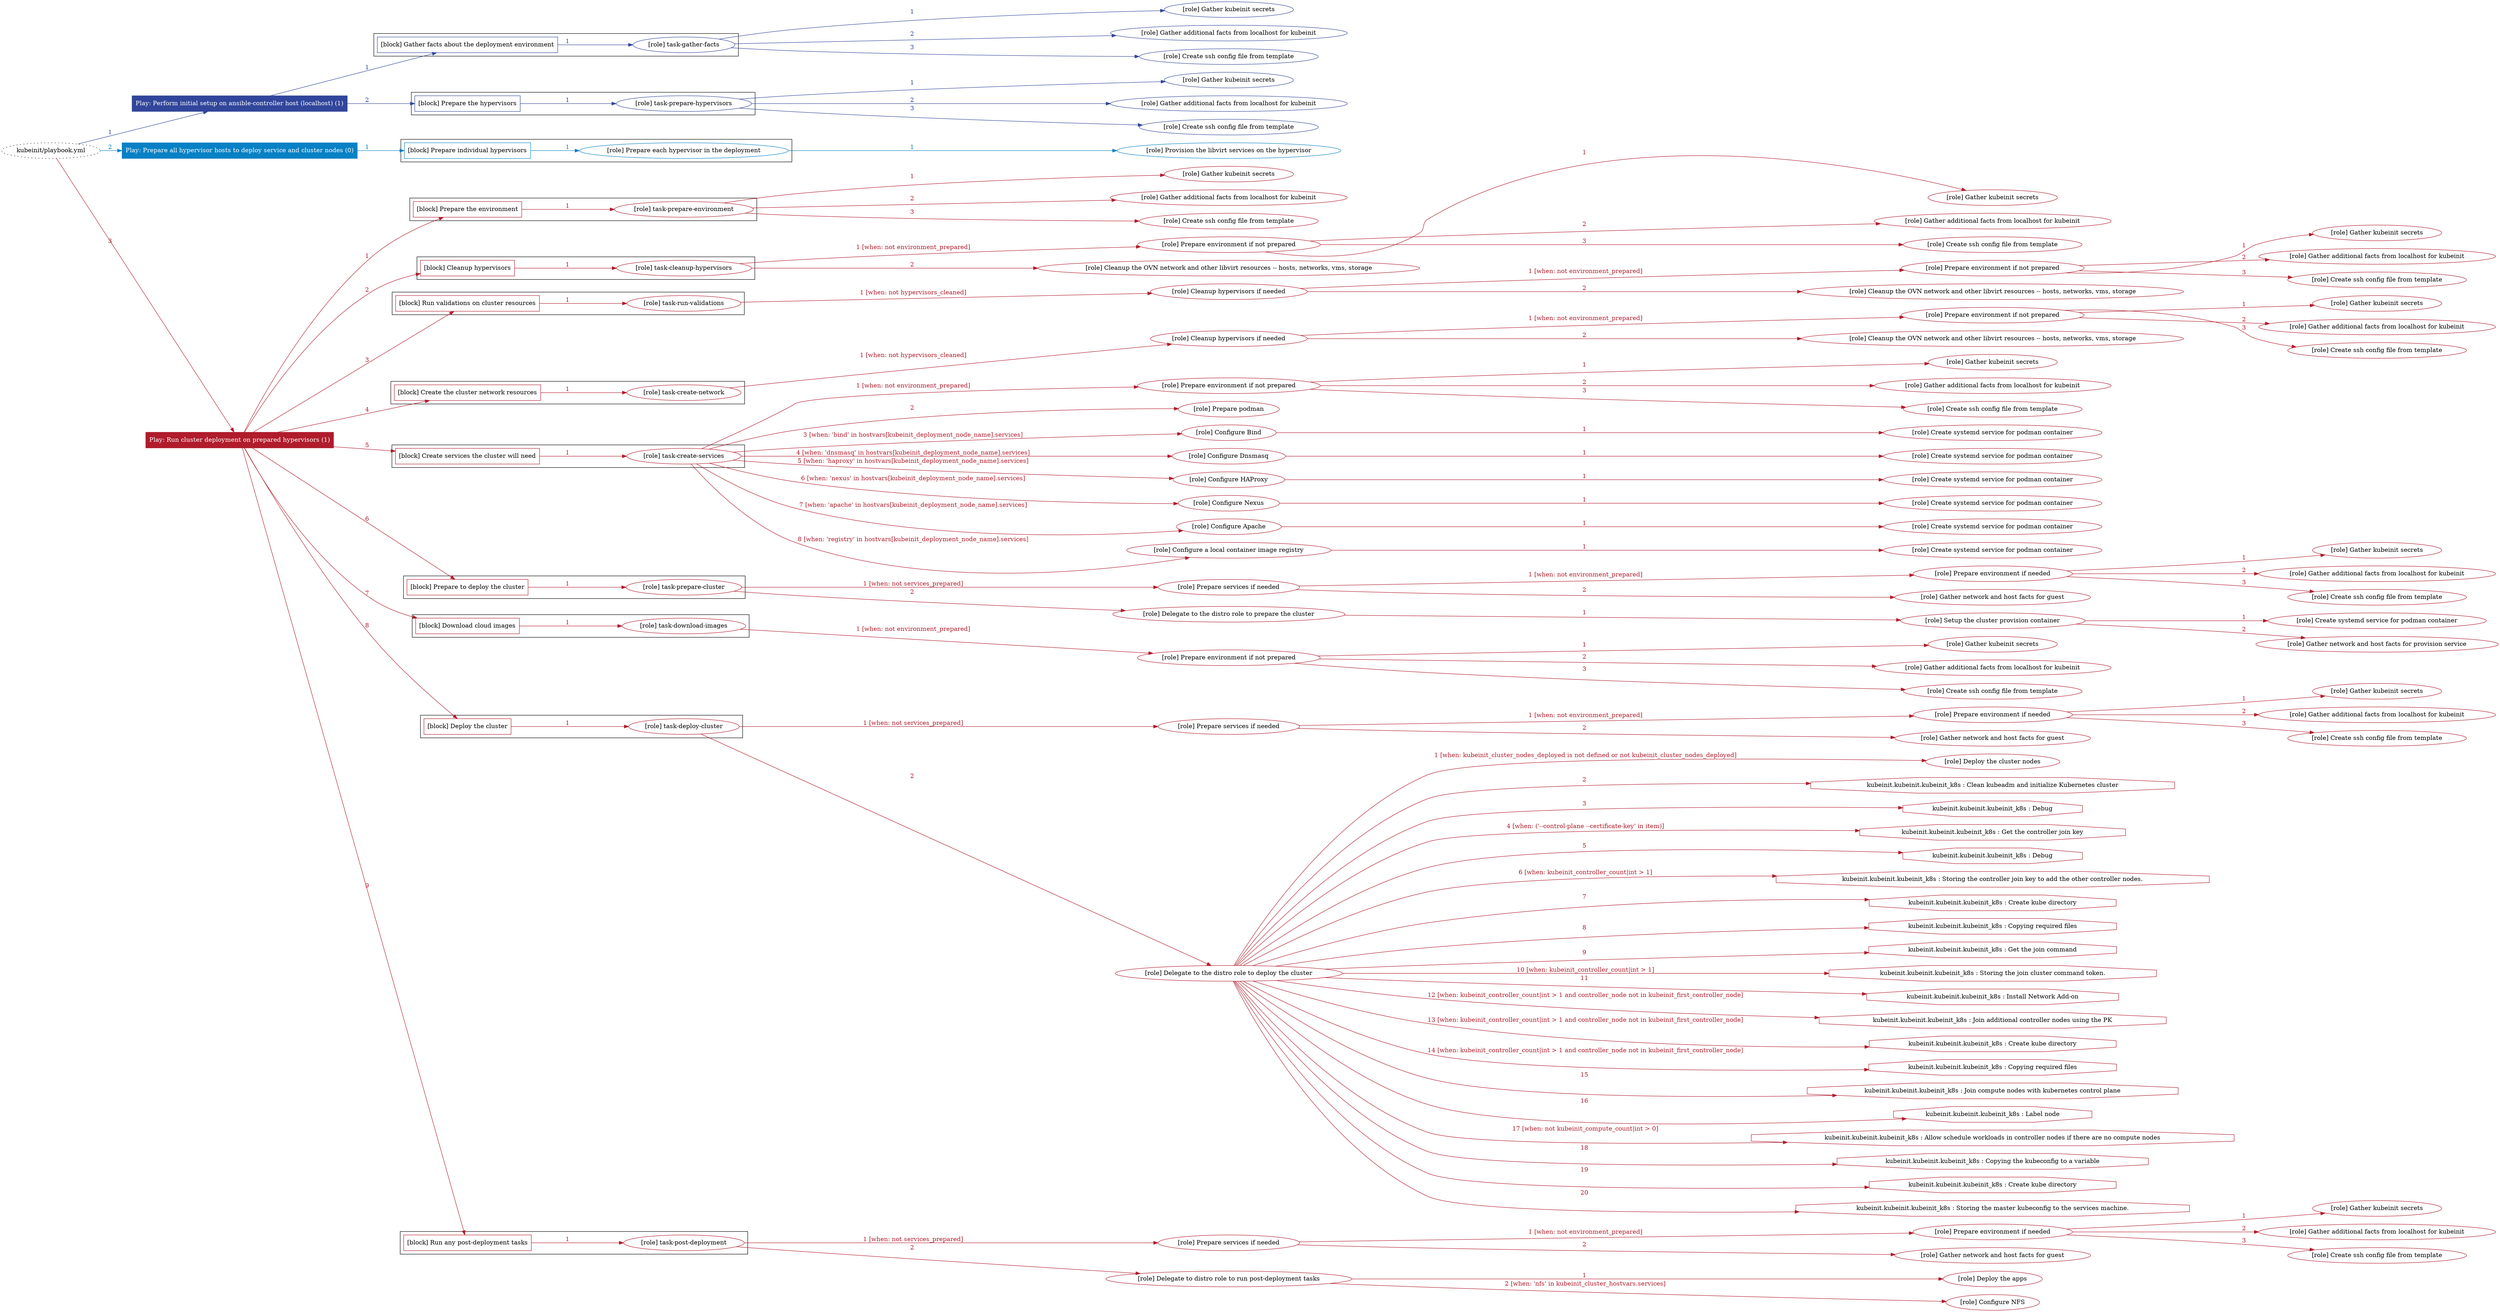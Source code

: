 digraph {
	graph [concentrate=true ordering=in rankdir=LR ratio=fill]
	edge [esep=5 sep=10]
	"kubeinit/playbook.yml" [URL="/home/runner/work/kubeinit/kubeinit/kubeinit/playbook.yml" id=playbook_0eb442af style=dotted]
	play_95804817 [label="Play: Perform initial setup on ansible-controller host (localhost) (1)" URL="/home/runner/work/kubeinit/kubeinit/kubeinit/playbook.yml" color="#31469b" fontcolor="#ffffff" id=play_95804817 shape=box style=filled tooltip=localhost]
	"kubeinit/playbook.yml" -> play_95804817 [label="1 " color="#31469b" fontcolor="#31469b" id=edge_9479d110 labeltooltip="1 " tooltip="1 "]
	subgraph "Gather kubeinit secrets" {
		role_e8ce3a99 [label="[role] Gather kubeinit secrets" URL="/home/runner/.ansible/collections/ansible_collections/kubeinit/kubeinit/roles/kubeinit_prepare/tasks/gather_kubeinit_facts.yml" color="#31469b" id=role_e8ce3a99 tooltip="Gather kubeinit secrets"]
	}
	subgraph "Gather additional facts from localhost for kubeinit" {
		role_214d1dad [label="[role] Gather additional facts from localhost for kubeinit" URL="/home/runner/.ansible/collections/ansible_collections/kubeinit/kubeinit/roles/kubeinit_prepare/tasks/gather_kubeinit_facts.yml" color="#31469b" id=role_214d1dad tooltip="Gather additional facts from localhost for kubeinit"]
	}
	subgraph "Create ssh config file from template" {
		role_133b3750 [label="[role] Create ssh config file from template" URL="/home/runner/.ansible/collections/ansible_collections/kubeinit/kubeinit/roles/kubeinit_prepare/tasks/gather_kubeinit_facts.yml" color="#31469b" id=role_133b3750 tooltip="Create ssh config file from template"]
	}
	subgraph "task-gather-facts" {
		role_53298c01 [label="[role] task-gather-facts" URL="/home/runner/work/kubeinit/kubeinit/kubeinit/playbook.yml" color="#31469b" id=role_53298c01 tooltip="task-gather-facts"]
		role_53298c01 -> role_e8ce3a99 [label="1 " color="#31469b" fontcolor="#31469b" id=edge_99bdfc5a labeltooltip="1 " tooltip="1 "]
		role_53298c01 -> role_214d1dad [label="2 " color="#31469b" fontcolor="#31469b" id=edge_6bdae317 labeltooltip="2 " tooltip="2 "]
		role_53298c01 -> role_133b3750 [label="3 " color="#31469b" fontcolor="#31469b" id=edge_5dad6ab0 labeltooltip="3 " tooltip="3 "]
	}
	subgraph "Gather kubeinit secrets" {
		role_49fb01e7 [label="[role] Gather kubeinit secrets" URL="/home/runner/.ansible/collections/ansible_collections/kubeinit/kubeinit/roles/kubeinit_prepare/tasks/gather_kubeinit_facts.yml" color="#31469b" id=role_49fb01e7 tooltip="Gather kubeinit secrets"]
	}
	subgraph "Gather additional facts from localhost for kubeinit" {
		role_396bc364 [label="[role] Gather additional facts from localhost for kubeinit" URL="/home/runner/.ansible/collections/ansible_collections/kubeinit/kubeinit/roles/kubeinit_prepare/tasks/gather_kubeinit_facts.yml" color="#31469b" id=role_396bc364 tooltip="Gather additional facts from localhost for kubeinit"]
	}
	subgraph "Create ssh config file from template" {
		role_4c8d896c [label="[role] Create ssh config file from template" URL="/home/runner/.ansible/collections/ansible_collections/kubeinit/kubeinit/roles/kubeinit_prepare/tasks/gather_kubeinit_facts.yml" color="#31469b" id=role_4c8d896c tooltip="Create ssh config file from template"]
	}
	subgraph "task-prepare-hypervisors" {
		role_f49b66de [label="[role] task-prepare-hypervisors" URL="/home/runner/work/kubeinit/kubeinit/kubeinit/playbook.yml" color="#31469b" id=role_f49b66de tooltip="task-prepare-hypervisors"]
		role_f49b66de -> role_49fb01e7 [label="1 " color="#31469b" fontcolor="#31469b" id=edge_04e3ec0f labeltooltip="1 " tooltip="1 "]
		role_f49b66de -> role_396bc364 [label="2 " color="#31469b" fontcolor="#31469b" id=edge_9078ee16 labeltooltip="2 " tooltip="2 "]
		role_f49b66de -> role_4c8d896c [label="3 " color="#31469b" fontcolor="#31469b" id=edge_95c1624a labeltooltip="3 " tooltip="3 "]
	}
	subgraph "Play: Perform initial setup on ansible-controller host (localhost) (1)" {
		play_95804817 -> block_e624abc0 [label=1 color="#31469b" fontcolor="#31469b" id=edge_85c1f0ad labeltooltip=1 tooltip=1]
		subgraph cluster_block_e624abc0 {
			block_e624abc0 [label="[block] Gather facts about the deployment environment" URL="/home/runner/work/kubeinit/kubeinit/kubeinit/playbook.yml" color="#31469b" id=block_e624abc0 labeltooltip="Gather facts about the deployment environment" shape=box tooltip="Gather facts about the deployment environment"]
			block_e624abc0 -> role_53298c01 [label="1 " color="#31469b" fontcolor="#31469b" id=edge_47c4faf5 labeltooltip="1 " tooltip="1 "]
		}
		play_95804817 -> block_b1e60c96 [label=2 color="#31469b" fontcolor="#31469b" id=edge_54ed72d5 labeltooltip=2 tooltip=2]
		subgraph cluster_block_b1e60c96 {
			block_b1e60c96 [label="[block] Prepare the hypervisors" URL="/home/runner/work/kubeinit/kubeinit/kubeinit/playbook.yml" color="#31469b" id=block_b1e60c96 labeltooltip="Prepare the hypervisors" shape=box tooltip="Prepare the hypervisors"]
			block_b1e60c96 -> role_f49b66de [label="1 " color="#31469b" fontcolor="#31469b" id=edge_98e61d36 labeltooltip="1 " tooltip="1 "]
		}
	}
	play_47789da4 [label="Play: Prepare all hypervisor hosts to deploy service and cluster nodes (0)" URL="/home/runner/work/kubeinit/kubeinit/kubeinit/playbook.yml" color="#0781c5" fontcolor="#ffffff" id=play_47789da4 shape=box style=filled tooltip="Play: Prepare all hypervisor hosts to deploy service and cluster nodes (0)"]
	"kubeinit/playbook.yml" -> play_47789da4 [label="2 " color="#0781c5" fontcolor="#0781c5" id=edge_bd697cff labeltooltip="2 " tooltip="2 "]
	subgraph "Provision the libvirt services on the hypervisor" {
		role_6ca90946 [label="[role] Provision the libvirt services on the hypervisor" URL="/home/runner/.ansible/collections/ansible_collections/kubeinit/kubeinit/roles/kubeinit_prepare/tasks/prepare_hypervisor.yml" color="#0781c5" id=role_6ca90946 tooltip="Provision the libvirt services on the hypervisor"]
	}
	subgraph "Prepare each hypervisor in the deployment" {
		role_fe4b6140 [label="[role] Prepare each hypervisor in the deployment" URL="/home/runner/work/kubeinit/kubeinit/kubeinit/playbook.yml" color="#0781c5" id=role_fe4b6140 tooltip="Prepare each hypervisor in the deployment"]
		role_fe4b6140 -> role_6ca90946 [label="1 " color="#0781c5" fontcolor="#0781c5" id=edge_54c918d4 labeltooltip="1 " tooltip="1 "]
	}
	subgraph "Play: Prepare all hypervisor hosts to deploy service and cluster nodes (0)" {
		play_47789da4 -> block_f93ae0ad [label=1 color="#0781c5" fontcolor="#0781c5" id=edge_20baba55 labeltooltip=1 tooltip=1]
		subgraph cluster_block_f93ae0ad {
			block_f93ae0ad [label="[block] Prepare individual hypervisors" URL="/home/runner/work/kubeinit/kubeinit/kubeinit/playbook.yml" color="#0781c5" id=block_f93ae0ad labeltooltip="Prepare individual hypervisors" shape=box tooltip="Prepare individual hypervisors"]
			block_f93ae0ad -> role_fe4b6140 [label="1 " color="#0781c5" fontcolor="#0781c5" id=edge_c5dd9925 labeltooltip="1 " tooltip="1 "]
		}
	}
	play_4275b460 [label="Play: Run cluster deployment on prepared hypervisors (1)" URL="/home/runner/work/kubeinit/kubeinit/kubeinit/playbook.yml" color="#b01c2c" fontcolor="#ffffff" id=play_4275b460 shape=box style=filled tooltip=localhost]
	"kubeinit/playbook.yml" -> play_4275b460 [label="3 " color="#b01c2c" fontcolor="#b01c2c" id=edge_7b3965f4 labeltooltip="3 " tooltip="3 "]
	subgraph "Gather kubeinit secrets" {
		role_8bd1e6ab [label="[role] Gather kubeinit secrets" URL="/home/runner/.ansible/collections/ansible_collections/kubeinit/kubeinit/roles/kubeinit_prepare/tasks/gather_kubeinit_facts.yml" color="#b01c2c" id=role_8bd1e6ab tooltip="Gather kubeinit secrets"]
	}
	subgraph "Gather additional facts from localhost for kubeinit" {
		role_ee1d5f4f [label="[role] Gather additional facts from localhost for kubeinit" URL="/home/runner/.ansible/collections/ansible_collections/kubeinit/kubeinit/roles/kubeinit_prepare/tasks/gather_kubeinit_facts.yml" color="#b01c2c" id=role_ee1d5f4f tooltip="Gather additional facts from localhost for kubeinit"]
	}
	subgraph "Create ssh config file from template" {
		role_38826458 [label="[role] Create ssh config file from template" URL="/home/runner/.ansible/collections/ansible_collections/kubeinit/kubeinit/roles/kubeinit_prepare/tasks/gather_kubeinit_facts.yml" color="#b01c2c" id=role_38826458 tooltip="Create ssh config file from template"]
	}
	subgraph "task-prepare-environment" {
		role_7efb2560 [label="[role] task-prepare-environment" URL="/home/runner/work/kubeinit/kubeinit/kubeinit/playbook.yml" color="#b01c2c" id=role_7efb2560 tooltip="task-prepare-environment"]
		role_7efb2560 -> role_8bd1e6ab [label="1 " color="#b01c2c" fontcolor="#b01c2c" id=edge_283d93a6 labeltooltip="1 " tooltip="1 "]
		role_7efb2560 -> role_ee1d5f4f [label="2 " color="#b01c2c" fontcolor="#b01c2c" id=edge_31c1d1be labeltooltip="2 " tooltip="2 "]
		role_7efb2560 -> role_38826458 [label="3 " color="#b01c2c" fontcolor="#b01c2c" id=edge_bac1301e labeltooltip="3 " tooltip="3 "]
	}
	subgraph "Gather kubeinit secrets" {
		role_70ea05fb [label="[role] Gather kubeinit secrets" URL="/home/runner/.ansible/collections/ansible_collections/kubeinit/kubeinit/roles/kubeinit_prepare/tasks/gather_kubeinit_facts.yml" color="#b01c2c" id=role_70ea05fb tooltip="Gather kubeinit secrets"]
	}
	subgraph "Gather additional facts from localhost for kubeinit" {
		role_fa87a6e3 [label="[role] Gather additional facts from localhost for kubeinit" URL="/home/runner/.ansible/collections/ansible_collections/kubeinit/kubeinit/roles/kubeinit_prepare/tasks/gather_kubeinit_facts.yml" color="#b01c2c" id=role_fa87a6e3 tooltip="Gather additional facts from localhost for kubeinit"]
	}
	subgraph "Create ssh config file from template" {
		role_1287da47 [label="[role] Create ssh config file from template" URL="/home/runner/.ansible/collections/ansible_collections/kubeinit/kubeinit/roles/kubeinit_prepare/tasks/gather_kubeinit_facts.yml" color="#b01c2c" id=role_1287da47 tooltip="Create ssh config file from template"]
	}
	subgraph "Prepare environment if not prepared" {
		role_363d88ca [label="[role] Prepare environment if not prepared" URL="/home/runner/.ansible/collections/ansible_collections/kubeinit/kubeinit/roles/kubeinit_prepare/tasks/cleanup_hypervisors.yml" color="#b01c2c" id=role_363d88ca tooltip="Prepare environment if not prepared"]
		role_363d88ca -> role_70ea05fb [label="1 " color="#b01c2c" fontcolor="#b01c2c" id=edge_44778d0f labeltooltip="1 " tooltip="1 "]
		role_363d88ca -> role_fa87a6e3 [label="2 " color="#b01c2c" fontcolor="#b01c2c" id=edge_e788caea labeltooltip="2 " tooltip="2 "]
		role_363d88ca -> role_1287da47 [label="3 " color="#b01c2c" fontcolor="#b01c2c" id=edge_44ad9641 labeltooltip="3 " tooltip="3 "]
	}
	subgraph "Cleanup the OVN network and other libvirt resources -- hosts, networks, vms, storage" {
		role_7b1f9502 [label="[role] Cleanup the OVN network and other libvirt resources -- hosts, networks, vms, storage" URL="/home/runner/.ansible/collections/ansible_collections/kubeinit/kubeinit/roles/kubeinit_prepare/tasks/cleanup_hypervisors.yml" color="#b01c2c" id=role_7b1f9502 tooltip="Cleanup the OVN network and other libvirt resources -- hosts, networks, vms, storage"]
	}
	subgraph "task-cleanup-hypervisors" {
		role_27b73524 [label="[role] task-cleanup-hypervisors" URL="/home/runner/work/kubeinit/kubeinit/kubeinit/playbook.yml" color="#b01c2c" id=role_27b73524 tooltip="task-cleanup-hypervisors"]
		role_27b73524 -> role_363d88ca [label="1 [when: not environment_prepared]" color="#b01c2c" fontcolor="#b01c2c" id=edge_f9fd1ce0 labeltooltip="1 [when: not environment_prepared]" tooltip="1 [when: not environment_prepared]"]
		role_27b73524 -> role_7b1f9502 [label="2 " color="#b01c2c" fontcolor="#b01c2c" id=edge_d48c7203 labeltooltip="2 " tooltip="2 "]
	}
	subgraph "Gather kubeinit secrets" {
		role_098a0f24 [label="[role] Gather kubeinit secrets" URL="/home/runner/.ansible/collections/ansible_collections/kubeinit/kubeinit/roles/kubeinit_prepare/tasks/gather_kubeinit_facts.yml" color="#b01c2c" id=role_098a0f24 tooltip="Gather kubeinit secrets"]
	}
	subgraph "Gather additional facts from localhost for kubeinit" {
		role_452e477c [label="[role] Gather additional facts from localhost for kubeinit" URL="/home/runner/.ansible/collections/ansible_collections/kubeinit/kubeinit/roles/kubeinit_prepare/tasks/gather_kubeinit_facts.yml" color="#b01c2c" id=role_452e477c tooltip="Gather additional facts from localhost for kubeinit"]
	}
	subgraph "Create ssh config file from template" {
		role_4ad98c46 [label="[role] Create ssh config file from template" URL="/home/runner/.ansible/collections/ansible_collections/kubeinit/kubeinit/roles/kubeinit_prepare/tasks/gather_kubeinit_facts.yml" color="#b01c2c" id=role_4ad98c46 tooltip="Create ssh config file from template"]
	}
	subgraph "Prepare environment if not prepared" {
		role_4d4604f2 [label="[role] Prepare environment if not prepared" URL="/home/runner/.ansible/collections/ansible_collections/kubeinit/kubeinit/roles/kubeinit_prepare/tasks/cleanup_hypervisors.yml" color="#b01c2c" id=role_4d4604f2 tooltip="Prepare environment if not prepared"]
		role_4d4604f2 -> role_098a0f24 [label="1 " color="#b01c2c" fontcolor="#b01c2c" id=edge_12edbf05 labeltooltip="1 " tooltip="1 "]
		role_4d4604f2 -> role_452e477c [label="2 " color="#b01c2c" fontcolor="#b01c2c" id=edge_a348695d labeltooltip="2 " tooltip="2 "]
		role_4d4604f2 -> role_4ad98c46 [label="3 " color="#b01c2c" fontcolor="#b01c2c" id=edge_aea69ed2 labeltooltip="3 " tooltip="3 "]
	}
	subgraph "Cleanup the OVN network and other libvirt resources -- hosts, networks, vms, storage" {
		role_8f4fefb6 [label="[role] Cleanup the OVN network and other libvirt resources -- hosts, networks, vms, storage" URL="/home/runner/.ansible/collections/ansible_collections/kubeinit/kubeinit/roles/kubeinit_prepare/tasks/cleanup_hypervisors.yml" color="#b01c2c" id=role_8f4fefb6 tooltip="Cleanup the OVN network and other libvirt resources -- hosts, networks, vms, storage"]
	}
	subgraph "Cleanup hypervisors if needed" {
		role_30c13575 [label="[role] Cleanup hypervisors if needed" URL="/home/runner/.ansible/collections/ansible_collections/kubeinit/kubeinit/roles/kubeinit_validations/tasks/main.yml" color="#b01c2c" id=role_30c13575 tooltip="Cleanup hypervisors if needed"]
		role_30c13575 -> role_4d4604f2 [label="1 [when: not environment_prepared]" color="#b01c2c" fontcolor="#b01c2c" id=edge_0f849e17 labeltooltip="1 [when: not environment_prepared]" tooltip="1 [when: not environment_prepared]"]
		role_30c13575 -> role_8f4fefb6 [label="2 " color="#b01c2c" fontcolor="#b01c2c" id=edge_0eba22ba labeltooltip="2 " tooltip="2 "]
	}
	subgraph "task-run-validations" {
		role_4f13759a [label="[role] task-run-validations" URL="/home/runner/work/kubeinit/kubeinit/kubeinit/playbook.yml" color="#b01c2c" id=role_4f13759a tooltip="task-run-validations"]
		role_4f13759a -> role_30c13575 [label="1 [when: not hypervisors_cleaned]" color="#b01c2c" fontcolor="#b01c2c" id=edge_95dc78ff labeltooltip="1 [when: not hypervisors_cleaned]" tooltip="1 [when: not hypervisors_cleaned]"]
	}
	subgraph "Gather kubeinit secrets" {
		role_676ca6c1 [label="[role] Gather kubeinit secrets" URL="/home/runner/.ansible/collections/ansible_collections/kubeinit/kubeinit/roles/kubeinit_prepare/tasks/gather_kubeinit_facts.yml" color="#b01c2c" id=role_676ca6c1 tooltip="Gather kubeinit secrets"]
	}
	subgraph "Gather additional facts from localhost for kubeinit" {
		role_f46d6539 [label="[role] Gather additional facts from localhost for kubeinit" URL="/home/runner/.ansible/collections/ansible_collections/kubeinit/kubeinit/roles/kubeinit_prepare/tasks/gather_kubeinit_facts.yml" color="#b01c2c" id=role_f46d6539 tooltip="Gather additional facts from localhost for kubeinit"]
	}
	subgraph "Create ssh config file from template" {
		role_289fce26 [label="[role] Create ssh config file from template" URL="/home/runner/.ansible/collections/ansible_collections/kubeinit/kubeinit/roles/kubeinit_prepare/tasks/gather_kubeinit_facts.yml" color="#b01c2c" id=role_289fce26 tooltip="Create ssh config file from template"]
	}
	subgraph "Prepare environment if not prepared" {
		role_1bab3e29 [label="[role] Prepare environment if not prepared" URL="/home/runner/.ansible/collections/ansible_collections/kubeinit/kubeinit/roles/kubeinit_prepare/tasks/cleanup_hypervisors.yml" color="#b01c2c" id=role_1bab3e29 tooltip="Prepare environment if not prepared"]
		role_1bab3e29 -> role_676ca6c1 [label="1 " color="#b01c2c" fontcolor="#b01c2c" id=edge_db51831e labeltooltip="1 " tooltip="1 "]
		role_1bab3e29 -> role_f46d6539 [label="2 " color="#b01c2c" fontcolor="#b01c2c" id=edge_deb53b72 labeltooltip="2 " tooltip="2 "]
		role_1bab3e29 -> role_289fce26 [label="3 " color="#b01c2c" fontcolor="#b01c2c" id=edge_15501f3f labeltooltip="3 " tooltip="3 "]
	}
	subgraph "Cleanup the OVN network and other libvirt resources -- hosts, networks, vms, storage" {
		role_9b9caf88 [label="[role] Cleanup the OVN network and other libvirt resources -- hosts, networks, vms, storage" URL="/home/runner/.ansible/collections/ansible_collections/kubeinit/kubeinit/roles/kubeinit_prepare/tasks/cleanup_hypervisors.yml" color="#b01c2c" id=role_9b9caf88 tooltip="Cleanup the OVN network and other libvirt resources -- hosts, networks, vms, storage"]
	}
	subgraph "Cleanup hypervisors if needed" {
		role_a9457c87 [label="[role] Cleanup hypervisors if needed" URL="/home/runner/.ansible/collections/ansible_collections/kubeinit/kubeinit/roles/kubeinit_libvirt/tasks/create_network.yml" color="#b01c2c" id=role_a9457c87 tooltip="Cleanup hypervisors if needed"]
		role_a9457c87 -> role_1bab3e29 [label="1 [when: not environment_prepared]" color="#b01c2c" fontcolor="#b01c2c" id=edge_30fb2894 labeltooltip="1 [when: not environment_prepared]" tooltip="1 [when: not environment_prepared]"]
		role_a9457c87 -> role_9b9caf88 [label="2 " color="#b01c2c" fontcolor="#b01c2c" id=edge_65f528fe labeltooltip="2 " tooltip="2 "]
	}
	subgraph "task-create-network" {
		role_79c2b191 [label="[role] task-create-network" URL="/home/runner/work/kubeinit/kubeinit/kubeinit/playbook.yml" color="#b01c2c" id=role_79c2b191 tooltip="task-create-network"]
		role_79c2b191 -> role_a9457c87 [label="1 [when: not hypervisors_cleaned]" color="#b01c2c" fontcolor="#b01c2c" id=edge_47131372 labeltooltip="1 [when: not hypervisors_cleaned]" tooltip="1 [when: not hypervisors_cleaned]"]
	}
	subgraph "Gather kubeinit secrets" {
		role_8f93a7a8 [label="[role] Gather kubeinit secrets" URL="/home/runner/.ansible/collections/ansible_collections/kubeinit/kubeinit/roles/kubeinit_prepare/tasks/gather_kubeinit_facts.yml" color="#b01c2c" id=role_8f93a7a8 tooltip="Gather kubeinit secrets"]
	}
	subgraph "Gather additional facts from localhost for kubeinit" {
		role_2a3b2617 [label="[role] Gather additional facts from localhost for kubeinit" URL="/home/runner/.ansible/collections/ansible_collections/kubeinit/kubeinit/roles/kubeinit_prepare/tasks/gather_kubeinit_facts.yml" color="#b01c2c" id=role_2a3b2617 tooltip="Gather additional facts from localhost for kubeinit"]
	}
	subgraph "Create ssh config file from template" {
		role_a41f92ac [label="[role] Create ssh config file from template" URL="/home/runner/.ansible/collections/ansible_collections/kubeinit/kubeinit/roles/kubeinit_prepare/tasks/gather_kubeinit_facts.yml" color="#b01c2c" id=role_a41f92ac tooltip="Create ssh config file from template"]
	}
	subgraph "Prepare environment if not prepared" {
		role_29dda5f6 [label="[role] Prepare environment if not prepared" URL="/home/runner/.ansible/collections/ansible_collections/kubeinit/kubeinit/roles/kubeinit_services/tasks/main.yml" color="#b01c2c" id=role_29dda5f6 tooltip="Prepare environment if not prepared"]
		role_29dda5f6 -> role_8f93a7a8 [label="1 " color="#b01c2c" fontcolor="#b01c2c" id=edge_13073e6f labeltooltip="1 " tooltip="1 "]
		role_29dda5f6 -> role_2a3b2617 [label="2 " color="#b01c2c" fontcolor="#b01c2c" id=edge_f76d59ae labeltooltip="2 " tooltip="2 "]
		role_29dda5f6 -> role_a41f92ac [label="3 " color="#b01c2c" fontcolor="#b01c2c" id=edge_764c0177 labeltooltip="3 " tooltip="3 "]
	}
	subgraph "Prepare podman" {
		role_d0c10a8a [label="[role] Prepare podman" URL="/home/runner/.ansible/collections/ansible_collections/kubeinit/kubeinit/roles/kubeinit_services/tasks/00_create_service_pod.yml" color="#b01c2c" id=role_d0c10a8a tooltip="Prepare podman"]
	}
	subgraph "Create systemd service for podman container" {
		role_74c40d57 [label="[role] Create systemd service for podman container" URL="/home/runner/.ansible/collections/ansible_collections/kubeinit/kubeinit/roles/kubeinit_bind/tasks/main.yml" color="#b01c2c" id=role_74c40d57 tooltip="Create systemd service for podman container"]
	}
	subgraph "Configure Bind" {
		role_cf5fb71b [label="[role] Configure Bind" URL="/home/runner/.ansible/collections/ansible_collections/kubeinit/kubeinit/roles/kubeinit_services/tasks/start_services_containers.yml" color="#b01c2c" id=role_cf5fb71b tooltip="Configure Bind"]
		role_cf5fb71b -> role_74c40d57 [label="1 " color="#b01c2c" fontcolor="#b01c2c" id=edge_61fe02fe labeltooltip="1 " tooltip="1 "]
	}
	subgraph "Create systemd service for podman container" {
		role_f60cb9da [label="[role] Create systemd service for podman container" URL="/home/runner/.ansible/collections/ansible_collections/kubeinit/kubeinit/roles/kubeinit_dnsmasq/tasks/main.yml" color="#b01c2c" id=role_f60cb9da tooltip="Create systemd service for podman container"]
	}
	subgraph "Configure Dnsmasq" {
		role_b118716a [label="[role] Configure Dnsmasq" URL="/home/runner/.ansible/collections/ansible_collections/kubeinit/kubeinit/roles/kubeinit_services/tasks/start_services_containers.yml" color="#b01c2c" id=role_b118716a tooltip="Configure Dnsmasq"]
		role_b118716a -> role_f60cb9da [label="1 " color="#b01c2c" fontcolor="#b01c2c" id=edge_d5c5935a labeltooltip="1 " tooltip="1 "]
	}
	subgraph "Create systemd service for podman container" {
		role_bd0eaf2e [label="[role] Create systemd service for podman container" URL="/home/runner/.ansible/collections/ansible_collections/kubeinit/kubeinit/roles/kubeinit_haproxy/tasks/main.yml" color="#b01c2c" id=role_bd0eaf2e tooltip="Create systemd service for podman container"]
	}
	subgraph "Configure HAProxy" {
		role_3dc84be9 [label="[role] Configure HAProxy" URL="/home/runner/.ansible/collections/ansible_collections/kubeinit/kubeinit/roles/kubeinit_services/tasks/start_services_containers.yml" color="#b01c2c" id=role_3dc84be9 tooltip="Configure HAProxy"]
		role_3dc84be9 -> role_bd0eaf2e [label="1 " color="#b01c2c" fontcolor="#b01c2c" id=edge_44c9a88d labeltooltip="1 " tooltip="1 "]
	}
	subgraph "Create systemd service for podman container" {
		role_94321405 [label="[role] Create systemd service for podman container" URL="/home/runner/.ansible/collections/ansible_collections/kubeinit/kubeinit/roles/kubeinit_nexus/tasks/main.yml" color="#b01c2c" id=role_94321405 tooltip="Create systemd service for podman container"]
	}
	subgraph "Configure Nexus" {
		role_1603ea4f [label="[role] Configure Nexus" URL="/home/runner/.ansible/collections/ansible_collections/kubeinit/kubeinit/roles/kubeinit_services/tasks/start_services_containers.yml" color="#b01c2c" id=role_1603ea4f tooltip="Configure Nexus"]
		role_1603ea4f -> role_94321405 [label="1 " color="#b01c2c" fontcolor="#b01c2c" id=edge_fb937045 labeltooltip="1 " tooltip="1 "]
	}
	subgraph "Create systemd service for podman container" {
		role_fedba374 [label="[role] Create systemd service for podman container" URL="/home/runner/.ansible/collections/ansible_collections/kubeinit/kubeinit/roles/kubeinit_apache/tasks/main.yml" color="#b01c2c" id=role_fedba374 tooltip="Create systemd service for podman container"]
	}
	subgraph "Configure Apache" {
		role_cf77caba [label="[role] Configure Apache" URL="/home/runner/.ansible/collections/ansible_collections/kubeinit/kubeinit/roles/kubeinit_services/tasks/start_services_containers.yml" color="#b01c2c" id=role_cf77caba tooltip="Configure Apache"]
		role_cf77caba -> role_fedba374 [label="1 " color="#b01c2c" fontcolor="#b01c2c" id=edge_e7a19094 labeltooltip="1 " tooltip="1 "]
	}
	subgraph "Create systemd service for podman container" {
		role_4daaed97 [label="[role] Create systemd service for podman container" URL="/home/runner/.ansible/collections/ansible_collections/kubeinit/kubeinit/roles/kubeinit_registry/tasks/main.yml" color="#b01c2c" id=role_4daaed97 tooltip="Create systemd service for podman container"]
	}
	subgraph "Configure a local container image registry" {
		role_c3c4733c [label="[role] Configure a local container image registry" URL="/home/runner/.ansible/collections/ansible_collections/kubeinit/kubeinit/roles/kubeinit_services/tasks/start_services_containers.yml" color="#b01c2c" id=role_c3c4733c tooltip="Configure a local container image registry"]
		role_c3c4733c -> role_4daaed97 [label="1 " color="#b01c2c" fontcolor="#b01c2c" id=edge_ee4d96e8 labeltooltip="1 " tooltip="1 "]
	}
	subgraph "task-create-services" {
		role_a042c767 [label="[role] task-create-services" URL="/home/runner/work/kubeinit/kubeinit/kubeinit/playbook.yml" color="#b01c2c" id=role_a042c767 tooltip="task-create-services"]
		role_a042c767 -> role_29dda5f6 [label="1 [when: not environment_prepared]" color="#b01c2c" fontcolor="#b01c2c" id=edge_3c3fd24e labeltooltip="1 [when: not environment_prepared]" tooltip="1 [when: not environment_prepared]"]
		role_a042c767 -> role_d0c10a8a [label="2 " color="#b01c2c" fontcolor="#b01c2c" id=edge_ae3e85a6 labeltooltip="2 " tooltip="2 "]
		role_a042c767 -> role_cf5fb71b [label="3 [when: 'bind' in hostvars[kubeinit_deployment_node_name].services]" color="#b01c2c" fontcolor="#b01c2c" id=edge_2ae52649 labeltooltip="3 [when: 'bind' in hostvars[kubeinit_deployment_node_name].services]" tooltip="3 [when: 'bind' in hostvars[kubeinit_deployment_node_name].services]"]
		role_a042c767 -> role_b118716a [label="4 [when: 'dnsmasq' in hostvars[kubeinit_deployment_node_name].services]" color="#b01c2c" fontcolor="#b01c2c" id=edge_c491baf6 labeltooltip="4 [when: 'dnsmasq' in hostvars[kubeinit_deployment_node_name].services]" tooltip="4 [when: 'dnsmasq' in hostvars[kubeinit_deployment_node_name].services]"]
		role_a042c767 -> role_3dc84be9 [label="5 [when: 'haproxy' in hostvars[kubeinit_deployment_node_name].services]" color="#b01c2c" fontcolor="#b01c2c" id=edge_f1c84f8e labeltooltip="5 [when: 'haproxy' in hostvars[kubeinit_deployment_node_name].services]" tooltip="5 [when: 'haproxy' in hostvars[kubeinit_deployment_node_name].services]"]
		role_a042c767 -> role_1603ea4f [label="6 [when: 'nexus' in hostvars[kubeinit_deployment_node_name].services]" color="#b01c2c" fontcolor="#b01c2c" id=edge_c9bd8d2d labeltooltip="6 [when: 'nexus' in hostvars[kubeinit_deployment_node_name].services]" tooltip="6 [when: 'nexus' in hostvars[kubeinit_deployment_node_name].services]"]
		role_a042c767 -> role_cf77caba [label="7 [when: 'apache' in hostvars[kubeinit_deployment_node_name].services]" color="#b01c2c" fontcolor="#b01c2c" id=edge_925fd7bc labeltooltip="7 [when: 'apache' in hostvars[kubeinit_deployment_node_name].services]" tooltip="7 [when: 'apache' in hostvars[kubeinit_deployment_node_name].services]"]
		role_a042c767 -> role_c3c4733c [label="8 [when: 'registry' in hostvars[kubeinit_deployment_node_name].services]" color="#b01c2c" fontcolor="#b01c2c" id=edge_f1594a2a labeltooltip="8 [when: 'registry' in hostvars[kubeinit_deployment_node_name].services]" tooltip="8 [when: 'registry' in hostvars[kubeinit_deployment_node_name].services]"]
	}
	subgraph "Gather kubeinit secrets" {
		role_272782fb [label="[role] Gather kubeinit secrets" URL="/home/runner/.ansible/collections/ansible_collections/kubeinit/kubeinit/roles/kubeinit_prepare/tasks/gather_kubeinit_facts.yml" color="#b01c2c" id=role_272782fb tooltip="Gather kubeinit secrets"]
	}
	subgraph "Gather additional facts from localhost for kubeinit" {
		role_7b5c1572 [label="[role] Gather additional facts from localhost for kubeinit" URL="/home/runner/.ansible/collections/ansible_collections/kubeinit/kubeinit/roles/kubeinit_prepare/tasks/gather_kubeinit_facts.yml" color="#b01c2c" id=role_7b5c1572 tooltip="Gather additional facts from localhost for kubeinit"]
	}
	subgraph "Create ssh config file from template" {
		role_b27e7f7d [label="[role] Create ssh config file from template" URL="/home/runner/.ansible/collections/ansible_collections/kubeinit/kubeinit/roles/kubeinit_prepare/tasks/gather_kubeinit_facts.yml" color="#b01c2c" id=role_b27e7f7d tooltip="Create ssh config file from template"]
	}
	subgraph "Prepare environment if needed" {
		role_bcecef07 [label="[role] Prepare environment if needed" URL="/home/runner/.ansible/collections/ansible_collections/kubeinit/kubeinit/roles/kubeinit_services/tasks/prepare_services.yml" color="#b01c2c" id=role_bcecef07 tooltip="Prepare environment if needed"]
		role_bcecef07 -> role_272782fb [label="1 " color="#b01c2c" fontcolor="#b01c2c" id=edge_286ead5e labeltooltip="1 " tooltip="1 "]
		role_bcecef07 -> role_7b5c1572 [label="2 " color="#b01c2c" fontcolor="#b01c2c" id=edge_f2bf823e labeltooltip="2 " tooltip="2 "]
		role_bcecef07 -> role_b27e7f7d [label="3 " color="#b01c2c" fontcolor="#b01c2c" id=edge_45363e64 labeltooltip="3 " tooltip="3 "]
	}
	subgraph "Gather network and host facts for guest" {
		role_a83833a5 [label="[role] Gather network and host facts for guest" URL="/home/runner/.ansible/collections/ansible_collections/kubeinit/kubeinit/roles/kubeinit_services/tasks/prepare_services.yml" color="#b01c2c" id=role_a83833a5 tooltip="Gather network and host facts for guest"]
	}
	subgraph "Prepare services if needed" {
		role_44074eb7 [label="[role] Prepare services if needed" URL="/home/runner/.ansible/collections/ansible_collections/kubeinit/kubeinit/roles/kubeinit_prepare/tasks/prepare_cluster.yml" color="#b01c2c" id=role_44074eb7 tooltip="Prepare services if needed"]
		role_44074eb7 -> role_bcecef07 [label="1 [when: not environment_prepared]" color="#b01c2c" fontcolor="#b01c2c" id=edge_3456e2f7 labeltooltip="1 [when: not environment_prepared]" tooltip="1 [when: not environment_prepared]"]
		role_44074eb7 -> role_a83833a5 [label="2 " color="#b01c2c" fontcolor="#b01c2c" id=edge_f6513d92 labeltooltip="2 " tooltip="2 "]
	}
	subgraph "Create systemd service for podman container" {
		role_466e0ea3 [label="[role] Create systemd service for podman container" URL="/home/runner/.ansible/collections/ansible_collections/kubeinit/kubeinit/roles/kubeinit_services/tasks/create_provision_container.yml" color="#b01c2c" id=role_466e0ea3 tooltip="Create systemd service for podman container"]
	}
	subgraph "Gather network and host facts for provision service" {
		role_9d0f0608 [label="[role] Gather network and host facts for provision service" URL="/home/runner/.ansible/collections/ansible_collections/kubeinit/kubeinit/roles/kubeinit_services/tasks/create_provision_container.yml" color="#b01c2c" id=role_9d0f0608 tooltip="Gather network and host facts for provision service"]
	}
	subgraph "Setup the cluster provision container" {
		role_d5b71260 [label="[role] Setup the cluster provision container" URL="/home/runner/.ansible/collections/ansible_collections/kubeinit/kubeinit/roles/kubeinit_k8s/tasks/prepare_cluster.yml" color="#b01c2c" id=role_d5b71260 tooltip="Setup the cluster provision container"]
		role_d5b71260 -> role_466e0ea3 [label="1 " color="#b01c2c" fontcolor="#b01c2c" id=edge_1f8b5bb8 labeltooltip="1 " tooltip="1 "]
		role_d5b71260 -> role_9d0f0608 [label="2 " color="#b01c2c" fontcolor="#b01c2c" id=edge_d92e3e60 labeltooltip="2 " tooltip="2 "]
	}
	subgraph "Delegate to the distro role to prepare the cluster" {
		role_4bb79e8c [label="[role] Delegate to the distro role to prepare the cluster" URL="/home/runner/.ansible/collections/ansible_collections/kubeinit/kubeinit/roles/kubeinit_prepare/tasks/prepare_cluster.yml" color="#b01c2c" id=role_4bb79e8c tooltip="Delegate to the distro role to prepare the cluster"]
		role_4bb79e8c -> role_d5b71260 [label="1 " color="#b01c2c" fontcolor="#b01c2c" id=edge_51056be5 labeltooltip="1 " tooltip="1 "]
	}
	subgraph "task-prepare-cluster" {
		role_8a243ea2 [label="[role] task-prepare-cluster" URL="/home/runner/work/kubeinit/kubeinit/kubeinit/playbook.yml" color="#b01c2c" id=role_8a243ea2 tooltip="task-prepare-cluster"]
		role_8a243ea2 -> role_44074eb7 [label="1 [when: not services_prepared]" color="#b01c2c" fontcolor="#b01c2c" id=edge_5bbc53b4 labeltooltip="1 [when: not services_prepared]" tooltip="1 [when: not services_prepared]"]
		role_8a243ea2 -> role_4bb79e8c [label="2 " color="#b01c2c" fontcolor="#b01c2c" id=edge_d92b9c3d labeltooltip="2 " tooltip="2 "]
	}
	subgraph "Gather kubeinit secrets" {
		role_bb709d29 [label="[role] Gather kubeinit secrets" URL="/home/runner/.ansible/collections/ansible_collections/kubeinit/kubeinit/roles/kubeinit_prepare/tasks/gather_kubeinit_facts.yml" color="#b01c2c" id=role_bb709d29 tooltip="Gather kubeinit secrets"]
	}
	subgraph "Gather additional facts from localhost for kubeinit" {
		role_448eb081 [label="[role] Gather additional facts from localhost for kubeinit" URL="/home/runner/.ansible/collections/ansible_collections/kubeinit/kubeinit/roles/kubeinit_prepare/tasks/gather_kubeinit_facts.yml" color="#b01c2c" id=role_448eb081 tooltip="Gather additional facts from localhost for kubeinit"]
	}
	subgraph "Create ssh config file from template" {
		role_dff44a5f [label="[role] Create ssh config file from template" URL="/home/runner/.ansible/collections/ansible_collections/kubeinit/kubeinit/roles/kubeinit_prepare/tasks/gather_kubeinit_facts.yml" color="#b01c2c" id=role_dff44a5f tooltip="Create ssh config file from template"]
	}
	subgraph "Prepare environment if not prepared" {
		role_e9513300 [label="[role] Prepare environment if not prepared" URL="/home/runner/.ansible/collections/ansible_collections/kubeinit/kubeinit/roles/kubeinit_libvirt/tasks/download_cloud_images.yml" color="#b01c2c" id=role_e9513300 tooltip="Prepare environment if not prepared"]
		role_e9513300 -> role_bb709d29 [label="1 " color="#b01c2c" fontcolor="#b01c2c" id=edge_e79f40ed labeltooltip="1 " tooltip="1 "]
		role_e9513300 -> role_448eb081 [label="2 " color="#b01c2c" fontcolor="#b01c2c" id=edge_0d9f3311 labeltooltip="2 " tooltip="2 "]
		role_e9513300 -> role_dff44a5f [label="3 " color="#b01c2c" fontcolor="#b01c2c" id=edge_5af15b67 labeltooltip="3 " tooltip="3 "]
	}
	subgraph "task-download-images" {
		role_bad25ef0 [label="[role] task-download-images" URL="/home/runner/work/kubeinit/kubeinit/kubeinit/playbook.yml" color="#b01c2c" id=role_bad25ef0 tooltip="task-download-images"]
		role_bad25ef0 -> role_e9513300 [label="1 [when: not environment_prepared]" color="#b01c2c" fontcolor="#b01c2c" id=edge_82bbd4cf labeltooltip="1 [when: not environment_prepared]" tooltip="1 [when: not environment_prepared]"]
	}
	subgraph "Gather kubeinit secrets" {
		role_ef0e08ac [label="[role] Gather kubeinit secrets" URL="/home/runner/.ansible/collections/ansible_collections/kubeinit/kubeinit/roles/kubeinit_prepare/tasks/gather_kubeinit_facts.yml" color="#b01c2c" id=role_ef0e08ac tooltip="Gather kubeinit secrets"]
	}
	subgraph "Gather additional facts from localhost for kubeinit" {
		role_3ac5330a [label="[role] Gather additional facts from localhost for kubeinit" URL="/home/runner/.ansible/collections/ansible_collections/kubeinit/kubeinit/roles/kubeinit_prepare/tasks/gather_kubeinit_facts.yml" color="#b01c2c" id=role_3ac5330a tooltip="Gather additional facts from localhost for kubeinit"]
	}
	subgraph "Create ssh config file from template" {
		role_d4a41cfd [label="[role] Create ssh config file from template" URL="/home/runner/.ansible/collections/ansible_collections/kubeinit/kubeinit/roles/kubeinit_prepare/tasks/gather_kubeinit_facts.yml" color="#b01c2c" id=role_d4a41cfd tooltip="Create ssh config file from template"]
	}
	subgraph "Prepare environment if needed" {
		role_ddaa8fbe [label="[role] Prepare environment if needed" URL="/home/runner/.ansible/collections/ansible_collections/kubeinit/kubeinit/roles/kubeinit_services/tasks/prepare_services.yml" color="#b01c2c" id=role_ddaa8fbe tooltip="Prepare environment if needed"]
		role_ddaa8fbe -> role_ef0e08ac [label="1 " color="#b01c2c" fontcolor="#b01c2c" id=edge_9babb9ab labeltooltip="1 " tooltip="1 "]
		role_ddaa8fbe -> role_3ac5330a [label="2 " color="#b01c2c" fontcolor="#b01c2c" id=edge_e3f72aac labeltooltip="2 " tooltip="2 "]
		role_ddaa8fbe -> role_d4a41cfd [label="3 " color="#b01c2c" fontcolor="#b01c2c" id=edge_60e33dad labeltooltip="3 " tooltip="3 "]
	}
	subgraph "Gather network and host facts for guest" {
		role_46f42eab [label="[role] Gather network and host facts for guest" URL="/home/runner/.ansible/collections/ansible_collections/kubeinit/kubeinit/roles/kubeinit_services/tasks/prepare_services.yml" color="#b01c2c" id=role_46f42eab tooltip="Gather network and host facts for guest"]
	}
	subgraph "Prepare services if needed" {
		role_fdf3bcc4 [label="[role] Prepare services if needed" URL="/home/runner/.ansible/collections/ansible_collections/kubeinit/kubeinit/roles/kubeinit_prepare/tasks/deploy_cluster.yml" color="#b01c2c" id=role_fdf3bcc4 tooltip="Prepare services if needed"]
		role_fdf3bcc4 -> role_ddaa8fbe [label="1 [when: not environment_prepared]" color="#b01c2c" fontcolor="#b01c2c" id=edge_31e81701 labeltooltip="1 [when: not environment_prepared]" tooltip="1 [when: not environment_prepared]"]
		role_fdf3bcc4 -> role_46f42eab [label="2 " color="#b01c2c" fontcolor="#b01c2c" id=edge_ac0c8b35 labeltooltip="2 " tooltip="2 "]
	}
	subgraph "Deploy the cluster nodes" {
		role_d5c19308 [label="[role] Deploy the cluster nodes" URL="/home/runner/.ansible/collections/ansible_collections/kubeinit/kubeinit/roles/kubeinit_k8s/tasks/main.yml" color="#b01c2c" id=role_d5c19308 tooltip="Deploy the cluster nodes"]
	}
	subgraph "Delegate to the distro role to deploy the cluster" {
		role_ccf7f77d [label="[role] Delegate to the distro role to deploy the cluster" URL="/home/runner/.ansible/collections/ansible_collections/kubeinit/kubeinit/roles/kubeinit_prepare/tasks/deploy_cluster.yml" color="#b01c2c" id=role_ccf7f77d tooltip="Delegate to the distro role to deploy the cluster"]
		role_ccf7f77d -> role_d5c19308 [label="1 [when: kubeinit_cluster_nodes_deployed is not defined or not kubeinit_cluster_nodes_deployed]" color="#b01c2c" fontcolor="#b01c2c" id=edge_e525484b labeltooltip="1 [when: kubeinit_cluster_nodes_deployed is not defined or not kubeinit_cluster_nodes_deployed]" tooltip="1 [when: kubeinit_cluster_nodes_deployed is not defined or not kubeinit_cluster_nodes_deployed]"]
		task_444c4e26 [label="kubeinit.kubeinit.kubeinit_k8s : Clean kubeadm and initialize Kubernetes cluster" URL="/home/runner/.ansible/collections/ansible_collections/kubeinit/kubeinit/roles/kubeinit_k8s/tasks/main.yml" color="#b01c2c" id=task_444c4e26 shape=octagon tooltip="kubeinit.kubeinit.kubeinit_k8s : Clean kubeadm and initialize Kubernetes cluster"]
		role_ccf7f77d -> task_444c4e26 [label="2 " color="#b01c2c" fontcolor="#b01c2c" id=edge_89008c57 labeltooltip="2 " tooltip="2 "]
		task_8f3a15e5 [label="kubeinit.kubeinit.kubeinit_k8s : Debug" URL="/home/runner/.ansible/collections/ansible_collections/kubeinit/kubeinit/roles/kubeinit_k8s/tasks/main.yml" color="#b01c2c" id=task_8f3a15e5 shape=octagon tooltip="kubeinit.kubeinit.kubeinit_k8s : Debug"]
		role_ccf7f77d -> task_8f3a15e5 [label="3 " color="#b01c2c" fontcolor="#b01c2c" id=edge_cbe2f131 labeltooltip="3 " tooltip="3 "]
		task_14009471 [label="kubeinit.kubeinit.kubeinit_k8s : Get the controller join key" URL="/home/runner/.ansible/collections/ansible_collections/kubeinit/kubeinit/roles/kubeinit_k8s/tasks/main.yml" color="#b01c2c" id=task_14009471 shape=octagon tooltip="kubeinit.kubeinit.kubeinit_k8s : Get the controller join key"]
		role_ccf7f77d -> task_14009471 [label="4 [when: ('--control-plane --certificate-key' in item)]" color="#b01c2c" fontcolor="#b01c2c" id=edge_531791ff labeltooltip="4 [when: ('--control-plane --certificate-key' in item)]" tooltip="4 [when: ('--control-plane --certificate-key' in item)]"]
		task_7e326fb7 [label="kubeinit.kubeinit.kubeinit_k8s : Debug" URL="/home/runner/.ansible/collections/ansible_collections/kubeinit/kubeinit/roles/kubeinit_k8s/tasks/main.yml" color="#b01c2c" id=task_7e326fb7 shape=octagon tooltip="kubeinit.kubeinit.kubeinit_k8s : Debug"]
		role_ccf7f77d -> task_7e326fb7 [label="5 " color="#b01c2c" fontcolor="#b01c2c" id=edge_5935b399 labeltooltip="5 " tooltip="5 "]
		task_979822e5 [label="kubeinit.kubeinit.kubeinit_k8s : Storing the controller join key to add the other controller nodes." URL="/home/runner/.ansible/collections/ansible_collections/kubeinit/kubeinit/roles/kubeinit_k8s/tasks/main.yml" color="#b01c2c" id=task_979822e5 shape=octagon tooltip="kubeinit.kubeinit.kubeinit_k8s : Storing the controller join key to add the other controller nodes."]
		role_ccf7f77d -> task_979822e5 [label="6 [when: kubeinit_controller_count|int > 1]" color="#b01c2c" fontcolor="#b01c2c" id=edge_58f3ae7b labeltooltip="6 [when: kubeinit_controller_count|int > 1]" tooltip="6 [when: kubeinit_controller_count|int > 1]"]
		task_5c2843fa [label="kubeinit.kubeinit.kubeinit_k8s : Create kube directory" URL="/home/runner/.ansible/collections/ansible_collections/kubeinit/kubeinit/roles/kubeinit_k8s/tasks/main.yml" color="#b01c2c" id=task_5c2843fa shape=octagon tooltip="kubeinit.kubeinit.kubeinit_k8s : Create kube directory"]
		role_ccf7f77d -> task_5c2843fa [label="7 " color="#b01c2c" fontcolor="#b01c2c" id=edge_ea962f03 labeltooltip="7 " tooltip="7 "]
		task_99dca4fb [label="kubeinit.kubeinit.kubeinit_k8s : Copying required files" URL="/home/runner/.ansible/collections/ansible_collections/kubeinit/kubeinit/roles/kubeinit_k8s/tasks/main.yml" color="#b01c2c" id=task_99dca4fb shape=octagon tooltip="kubeinit.kubeinit.kubeinit_k8s : Copying required files"]
		role_ccf7f77d -> task_99dca4fb [label="8 " color="#b01c2c" fontcolor="#b01c2c" id=edge_62720207 labeltooltip="8 " tooltip="8 "]
		task_532d8543 [label="kubeinit.kubeinit.kubeinit_k8s : Get the join command" URL="/home/runner/.ansible/collections/ansible_collections/kubeinit/kubeinit/roles/kubeinit_k8s/tasks/main.yml" color="#b01c2c" id=task_532d8543 shape=octagon tooltip="kubeinit.kubeinit.kubeinit_k8s : Get the join command"]
		role_ccf7f77d -> task_532d8543 [label="9 " color="#b01c2c" fontcolor="#b01c2c" id=edge_bf5303d0 labeltooltip="9 " tooltip="9 "]
		task_c2efeba1 [label="kubeinit.kubeinit.kubeinit_k8s : Storing the join cluster command token." URL="/home/runner/.ansible/collections/ansible_collections/kubeinit/kubeinit/roles/kubeinit_k8s/tasks/main.yml" color="#b01c2c" id=task_c2efeba1 shape=octagon tooltip="kubeinit.kubeinit.kubeinit_k8s : Storing the join cluster command token."]
		role_ccf7f77d -> task_c2efeba1 [label="10 [when: kubeinit_controller_count|int > 1]" color="#b01c2c" fontcolor="#b01c2c" id=edge_eb6b2234 labeltooltip="10 [when: kubeinit_controller_count|int > 1]" tooltip="10 [when: kubeinit_controller_count|int > 1]"]
		task_fef92f52 [label="kubeinit.kubeinit.kubeinit_k8s : Install Network Add-on" URL="/home/runner/.ansible/collections/ansible_collections/kubeinit/kubeinit/roles/kubeinit_k8s/tasks/main.yml" color="#b01c2c" id=task_fef92f52 shape=octagon tooltip="kubeinit.kubeinit.kubeinit_k8s : Install Network Add-on"]
		role_ccf7f77d -> task_fef92f52 [label="11 " color="#b01c2c" fontcolor="#b01c2c" id=edge_fe8a07a3 labeltooltip="11 " tooltip="11 "]
		task_dfd51bfb [label="kubeinit.kubeinit.kubeinit_k8s : Join additional controller nodes using the PK" URL="/home/runner/.ansible/collections/ansible_collections/kubeinit/kubeinit/roles/kubeinit_k8s/tasks/main.yml" color="#b01c2c" id=task_dfd51bfb shape=octagon tooltip="kubeinit.kubeinit.kubeinit_k8s : Join additional controller nodes using the PK"]
		role_ccf7f77d -> task_dfd51bfb [label="12 [when: kubeinit_controller_count|int > 1 and controller_node not in kubeinit_first_controller_node]" color="#b01c2c" fontcolor="#b01c2c" id=edge_c8787533 labeltooltip="12 [when: kubeinit_controller_count|int > 1 and controller_node not in kubeinit_first_controller_node]" tooltip="12 [when: kubeinit_controller_count|int > 1 and controller_node not in kubeinit_first_controller_node]"]
		task_4278d072 [label="kubeinit.kubeinit.kubeinit_k8s : Create kube directory" URL="/home/runner/.ansible/collections/ansible_collections/kubeinit/kubeinit/roles/kubeinit_k8s/tasks/main.yml" color="#b01c2c" id=task_4278d072 shape=octagon tooltip="kubeinit.kubeinit.kubeinit_k8s : Create kube directory"]
		role_ccf7f77d -> task_4278d072 [label="13 [when: kubeinit_controller_count|int > 1 and controller_node not in kubeinit_first_controller_node]" color="#b01c2c" fontcolor="#b01c2c" id=edge_8256069b labeltooltip="13 [when: kubeinit_controller_count|int > 1 and controller_node not in kubeinit_first_controller_node]" tooltip="13 [when: kubeinit_controller_count|int > 1 and controller_node not in kubeinit_first_controller_node]"]
		task_b8d6b170 [label="kubeinit.kubeinit.kubeinit_k8s : Copying required files" URL="/home/runner/.ansible/collections/ansible_collections/kubeinit/kubeinit/roles/kubeinit_k8s/tasks/main.yml" color="#b01c2c" id=task_b8d6b170 shape=octagon tooltip="kubeinit.kubeinit.kubeinit_k8s : Copying required files"]
		role_ccf7f77d -> task_b8d6b170 [label="14 [when: kubeinit_controller_count|int > 1 and controller_node not in kubeinit_first_controller_node]" color="#b01c2c" fontcolor="#b01c2c" id=edge_e8e156b9 labeltooltip="14 [when: kubeinit_controller_count|int > 1 and controller_node not in kubeinit_first_controller_node]" tooltip="14 [when: kubeinit_controller_count|int > 1 and controller_node not in kubeinit_first_controller_node]"]
		task_3b95f69c [label="kubeinit.kubeinit.kubeinit_k8s : Join compute nodes with kubernetes control plane" URL="/home/runner/.ansible/collections/ansible_collections/kubeinit/kubeinit/roles/kubeinit_k8s/tasks/main.yml" color="#b01c2c" id=task_3b95f69c shape=octagon tooltip="kubeinit.kubeinit.kubeinit_k8s : Join compute nodes with kubernetes control plane"]
		role_ccf7f77d -> task_3b95f69c [label="15 " color="#b01c2c" fontcolor="#b01c2c" id=edge_9530ac60 labeltooltip="15 " tooltip="15 "]
		task_a569fb5c [label="kubeinit.kubeinit.kubeinit_k8s : Label node" URL="/home/runner/.ansible/collections/ansible_collections/kubeinit/kubeinit/roles/kubeinit_k8s/tasks/main.yml" color="#b01c2c" id=task_a569fb5c shape=octagon tooltip="kubeinit.kubeinit.kubeinit_k8s : Label node"]
		role_ccf7f77d -> task_a569fb5c [label="16 " color="#b01c2c" fontcolor="#b01c2c" id=edge_588036cb labeltooltip="16 " tooltip="16 "]
		task_0c931096 [label="kubeinit.kubeinit.kubeinit_k8s : Allow schedule workloads in controller nodes if there are no compute nodes" URL="/home/runner/.ansible/collections/ansible_collections/kubeinit/kubeinit/roles/kubeinit_k8s/tasks/main.yml" color="#b01c2c" id=task_0c931096 shape=octagon tooltip="kubeinit.kubeinit.kubeinit_k8s : Allow schedule workloads in controller nodes if there are no compute nodes"]
		role_ccf7f77d -> task_0c931096 [label="17 [when: not kubeinit_compute_count|int > 0]" color="#b01c2c" fontcolor="#b01c2c" id=edge_2aaae1a0 labeltooltip="17 [when: not kubeinit_compute_count|int > 0]" tooltip="17 [when: not kubeinit_compute_count|int > 0]"]
		task_7934ff66 [label="kubeinit.kubeinit.kubeinit_k8s : Copying the kubeconfig to a variable" URL="/home/runner/.ansible/collections/ansible_collections/kubeinit/kubeinit/roles/kubeinit_k8s/tasks/main.yml" color="#b01c2c" id=task_7934ff66 shape=octagon tooltip="kubeinit.kubeinit.kubeinit_k8s : Copying the kubeconfig to a variable"]
		role_ccf7f77d -> task_7934ff66 [label="18 " color="#b01c2c" fontcolor="#b01c2c" id=edge_b9472927 labeltooltip="18 " tooltip="18 "]
		task_a65cba34 [label="kubeinit.kubeinit.kubeinit_k8s : Create kube directory" URL="/home/runner/.ansible/collections/ansible_collections/kubeinit/kubeinit/roles/kubeinit_k8s/tasks/main.yml" color="#b01c2c" id=task_a65cba34 shape=octagon tooltip="kubeinit.kubeinit.kubeinit_k8s : Create kube directory"]
		role_ccf7f77d -> task_a65cba34 [label="19 " color="#b01c2c" fontcolor="#b01c2c" id=edge_d6c9ba87 labeltooltip="19 " tooltip="19 "]
		task_b3c64234 [label="kubeinit.kubeinit.kubeinit_k8s : Storing the master kubeconfig to the services machine." URL="/home/runner/.ansible/collections/ansible_collections/kubeinit/kubeinit/roles/kubeinit_k8s/tasks/main.yml" color="#b01c2c" id=task_b3c64234 shape=octagon tooltip="kubeinit.kubeinit.kubeinit_k8s : Storing the master kubeconfig to the services machine."]
		role_ccf7f77d -> task_b3c64234 [label="20 " color="#b01c2c" fontcolor="#b01c2c" id=edge_478f3a70 labeltooltip="20 " tooltip="20 "]
	}
	subgraph "task-deploy-cluster" {
		role_129deecc [label="[role] task-deploy-cluster" URL="/home/runner/work/kubeinit/kubeinit/kubeinit/playbook.yml" color="#b01c2c" id=role_129deecc tooltip="task-deploy-cluster"]
		role_129deecc -> role_fdf3bcc4 [label="1 [when: not services_prepared]" color="#b01c2c" fontcolor="#b01c2c" id=edge_3254ced4 labeltooltip="1 [when: not services_prepared]" tooltip="1 [when: not services_prepared]"]
		role_129deecc -> role_ccf7f77d [label="2 " color="#b01c2c" fontcolor="#b01c2c" id=edge_eaddbbb8 labeltooltip="2 " tooltip="2 "]
	}
	subgraph "Gather kubeinit secrets" {
		role_742fb90d [label="[role] Gather kubeinit secrets" URL="/home/runner/.ansible/collections/ansible_collections/kubeinit/kubeinit/roles/kubeinit_prepare/tasks/gather_kubeinit_facts.yml" color="#b01c2c" id=role_742fb90d tooltip="Gather kubeinit secrets"]
	}
	subgraph "Gather additional facts from localhost for kubeinit" {
		role_4e6703e1 [label="[role] Gather additional facts from localhost for kubeinit" URL="/home/runner/.ansible/collections/ansible_collections/kubeinit/kubeinit/roles/kubeinit_prepare/tasks/gather_kubeinit_facts.yml" color="#b01c2c" id=role_4e6703e1 tooltip="Gather additional facts from localhost for kubeinit"]
	}
	subgraph "Create ssh config file from template" {
		role_6a5aa6c0 [label="[role] Create ssh config file from template" URL="/home/runner/.ansible/collections/ansible_collections/kubeinit/kubeinit/roles/kubeinit_prepare/tasks/gather_kubeinit_facts.yml" color="#b01c2c" id=role_6a5aa6c0 tooltip="Create ssh config file from template"]
	}
	subgraph "Prepare environment if needed" {
		role_1bc094b0 [label="[role] Prepare environment if needed" URL="/home/runner/.ansible/collections/ansible_collections/kubeinit/kubeinit/roles/kubeinit_services/tasks/prepare_services.yml" color="#b01c2c" id=role_1bc094b0 tooltip="Prepare environment if needed"]
		role_1bc094b0 -> role_742fb90d [label="1 " color="#b01c2c" fontcolor="#b01c2c" id=edge_33a56f0b labeltooltip="1 " tooltip="1 "]
		role_1bc094b0 -> role_4e6703e1 [label="2 " color="#b01c2c" fontcolor="#b01c2c" id=edge_d3894c86 labeltooltip="2 " tooltip="2 "]
		role_1bc094b0 -> role_6a5aa6c0 [label="3 " color="#b01c2c" fontcolor="#b01c2c" id=edge_6cce9ee6 labeltooltip="3 " tooltip="3 "]
	}
	subgraph "Gather network and host facts for guest" {
		role_3e4000d0 [label="[role] Gather network and host facts for guest" URL="/home/runner/.ansible/collections/ansible_collections/kubeinit/kubeinit/roles/kubeinit_services/tasks/prepare_services.yml" color="#b01c2c" id=role_3e4000d0 tooltip="Gather network and host facts for guest"]
	}
	subgraph "Prepare services if needed" {
		role_6e242db4 [label="[role] Prepare services if needed" URL="/home/runner/.ansible/collections/ansible_collections/kubeinit/kubeinit/roles/kubeinit_prepare/tasks/post_deployment.yml" color="#b01c2c" id=role_6e242db4 tooltip="Prepare services if needed"]
		role_6e242db4 -> role_1bc094b0 [label="1 [when: not environment_prepared]" color="#b01c2c" fontcolor="#b01c2c" id=edge_cf83ea1d labeltooltip="1 [when: not environment_prepared]" tooltip="1 [when: not environment_prepared]"]
		role_6e242db4 -> role_3e4000d0 [label="2 " color="#b01c2c" fontcolor="#b01c2c" id=edge_79e5a032 labeltooltip="2 " tooltip="2 "]
	}
	subgraph "Deploy the apps" {
		role_e2df8cda [label="[role] Deploy the apps" URL="/home/runner/.ansible/collections/ansible_collections/kubeinit/kubeinit/roles/kubeinit_k8s/tasks/post_deployment_tasks.yml" color="#b01c2c" id=role_e2df8cda tooltip="Deploy the apps"]
	}
	subgraph "Configure NFS" {
		role_78b1ad58 [label="[role] Configure NFS" URL="/home/runner/.ansible/collections/ansible_collections/kubeinit/kubeinit/roles/kubeinit_k8s/tasks/post_deployment_tasks.yml" color="#b01c2c" id=role_78b1ad58 tooltip="Configure NFS"]
	}
	subgraph "Delegate to distro role to run post-deployment tasks" {
		role_522b674b [label="[role] Delegate to distro role to run post-deployment tasks" URL="/home/runner/.ansible/collections/ansible_collections/kubeinit/kubeinit/roles/kubeinit_prepare/tasks/post_deployment.yml" color="#b01c2c" id=role_522b674b tooltip="Delegate to distro role to run post-deployment tasks"]
		role_522b674b -> role_e2df8cda [label="1 " color="#b01c2c" fontcolor="#b01c2c" id=edge_deadf531 labeltooltip="1 " tooltip="1 "]
		role_522b674b -> role_78b1ad58 [label="2 [when: 'nfs' in kubeinit_cluster_hostvars.services]" color="#b01c2c" fontcolor="#b01c2c" id=edge_8dd835b6 labeltooltip="2 [when: 'nfs' in kubeinit_cluster_hostvars.services]" tooltip="2 [when: 'nfs' in kubeinit_cluster_hostvars.services]"]
	}
	subgraph "task-post-deployment" {
		role_9fee30c6 [label="[role] task-post-deployment" URL="/home/runner/work/kubeinit/kubeinit/kubeinit/playbook.yml" color="#b01c2c" id=role_9fee30c6 tooltip="task-post-deployment"]
		role_9fee30c6 -> role_6e242db4 [label="1 [when: not services_prepared]" color="#b01c2c" fontcolor="#b01c2c" id=edge_0e17efd3 labeltooltip="1 [when: not services_prepared]" tooltip="1 [when: not services_prepared]"]
		role_9fee30c6 -> role_522b674b [label="2 " color="#b01c2c" fontcolor="#b01c2c" id=edge_5f29a45f labeltooltip="2 " tooltip="2 "]
	}
	subgraph "Play: Run cluster deployment on prepared hypervisors (1)" {
		play_4275b460 -> block_7d25f643 [label=1 color="#b01c2c" fontcolor="#b01c2c" id=edge_4e215377 labeltooltip=1 tooltip=1]
		subgraph cluster_block_7d25f643 {
			block_7d25f643 [label="[block] Prepare the environment" URL="/home/runner/work/kubeinit/kubeinit/kubeinit/playbook.yml" color="#b01c2c" id=block_7d25f643 labeltooltip="Prepare the environment" shape=box tooltip="Prepare the environment"]
			block_7d25f643 -> role_7efb2560 [label="1 " color="#b01c2c" fontcolor="#b01c2c" id=edge_b8839381 labeltooltip="1 " tooltip="1 "]
		}
		play_4275b460 -> block_17f0349a [label=2 color="#b01c2c" fontcolor="#b01c2c" id=edge_2e2bbee2 labeltooltip=2 tooltip=2]
		subgraph cluster_block_17f0349a {
			block_17f0349a [label="[block] Cleanup hypervisors" URL="/home/runner/work/kubeinit/kubeinit/kubeinit/playbook.yml" color="#b01c2c" id=block_17f0349a labeltooltip="Cleanup hypervisors" shape=box tooltip="Cleanup hypervisors"]
			block_17f0349a -> role_27b73524 [label="1 " color="#b01c2c" fontcolor="#b01c2c" id=edge_d9412fda labeltooltip="1 " tooltip="1 "]
		}
		play_4275b460 -> block_5559f524 [label=3 color="#b01c2c" fontcolor="#b01c2c" id=edge_95442f17 labeltooltip=3 tooltip=3]
		subgraph cluster_block_5559f524 {
			block_5559f524 [label="[block] Run validations on cluster resources" URL="/home/runner/work/kubeinit/kubeinit/kubeinit/playbook.yml" color="#b01c2c" id=block_5559f524 labeltooltip="Run validations on cluster resources" shape=box tooltip="Run validations on cluster resources"]
			block_5559f524 -> role_4f13759a [label="1 " color="#b01c2c" fontcolor="#b01c2c" id=edge_bc7a7456 labeltooltip="1 " tooltip="1 "]
		}
		play_4275b460 -> block_7811e30f [label=4 color="#b01c2c" fontcolor="#b01c2c" id=edge_558066c7 labeltooltip=4 tooltip=4]
		subgraph cluster_block_7811e30f {
			block_7811e30f [label="[block] Create the cluster network resources" URL="/home/runner/work/kubeinit/kubeinit/kubeinit/playbook.yml" color="#b01c2c" id=block_7811e30f labeltooltip="Create the cluster network resources" shape=box tooltip="Create the cluster network resources"]
			block_7811e30f -> role_79c2b191 [label="1 " color="#b01c2c" fontcolor="#b01c2c" id=edge_83f1d22f labeltooltip="1 " tooltip="1 "]
		}
		play_4275b460 -> block_118500f4 [label=5 color="#b01c2c" fontcolor="#b01c2c" id=edge_35c2f5f3 labeltooltip=5 tooltip=5]
		subgraph cluster_block_118500f4 {
			block_118500f4 [label="[block] Create services the cluster will need" URL="/home/runner/work/kubeinit/kubeinit/kubeinit/playbook.yml" color="#b01c2c" id=block_118500f4 labeltooltip="Create services the cluster will need" shape=box tooltip="Create services the cluster will need"]
			block_118500f4 -> role_a042c767 [label="1 " color="#b01c2c" fontcolor="#b01c2c" id=edge_a9068b8e labeltooltip="1 " tooltip="1 "]
		}
		play_4275b460 -> block_91a35e88 [label=6 color="#b01c2c" fontcolor="#b01c2c" id=edge_5632510b labeltooltip=6 tooltip=6]
		subgraph cluster_block_91a35e88 {
			block_91a35e88 [label="[block] Prepare to deploy the cluster" URL="/home/runner/work/kubeinit/kubeinit/kubeinit/playbook.yml" color="#b01c2c" id=block_91a35e88 labeltooltip="Prepare to deploy the cluster" shape=box tooltip="Prepare to deploy the cluster"]
			block_91a35e88 -> role_8a243ea2 [label="1 " color="#b01c2c" fontcolor="#b01c2c" id=edge_af9ae2f2 labeltooltip="1 " tooltip="1 "]
		}
		play_4275b460 -> block_be8e0e42 [label=7 color="#b01c2c" fontcolor="#b01c2c" id=edge_53a5dd37 labeltooltip=7 tooltip=7]
		subgraph cluster_block_be8e0e42 {
			block_be8e0e42 [label="[block] Download cloud images" URL="/home/runner/work/kubeinit/kubeinit/kubeinit/playbook.yml" color="#b01c2c" id=block_be8e0e42 labeltooltip="Download cloud images" shape=box tooltip="Download cloud images"]
			block_be8e0e42 -> role_bad25ef0 [label="1 " color="#b01c2c" fontcolor="#b01c2c" id=edge_cfd2e45e labeltooltip="1 " tooltip="1 "]
		}
		play_4275b460 -> block_9e9401c4 [label=8 color="#b01c2c" fontcolor="#b01c2c" id=edge_03be5c5f labeltooltip=8 tooltip=8]
		subgraph cluster_block_9e9401c4 {
			block_9e9401c4 [label="[block] Deploy the cluster" URL="/home/runner/work/kubeinit/kubeinit/kubeinit/playbook.yml" color="#b01c2c" id=block_9e9401c4 labeltooltip="Deploy the cluster" shape=box tooltip="Deploy the cluster"]
			block_9e9401c4 -> role_129deecc [label="1 " color="#b01c2c" fontcolor="#b01c2c" id=edge_9d22c9da labeltooltip="1 " tooltip="1 "]
		}
		play_4275b460 -> block_99c45135 [label=9 color="#b01c2c" fontcolor="#b01c2c" id=edge_5764616f labeltooltip=9 tooltip=9]
		subgraph cluster_block_99c45135 {
			block_99c45135 [label="[block] Run any post-deployment tasks" URL="/home/runner/work/kubeinit/kubeinit/kubeinit/playbook.yml" color="#b01c2c" id=block_99c45135 labeltooltip="Run any post-deployment tasks" shape=box tooltip="Run any post-deployment tasks"]
			block_99c45135 -> role_9fee30c6 [label="1 " color="#b01c2c" fontcolor="#b01c2c" id=edge_bdf2cbe3 labeltooltip="1 " tooltip="1 "]
		}
	}
}
